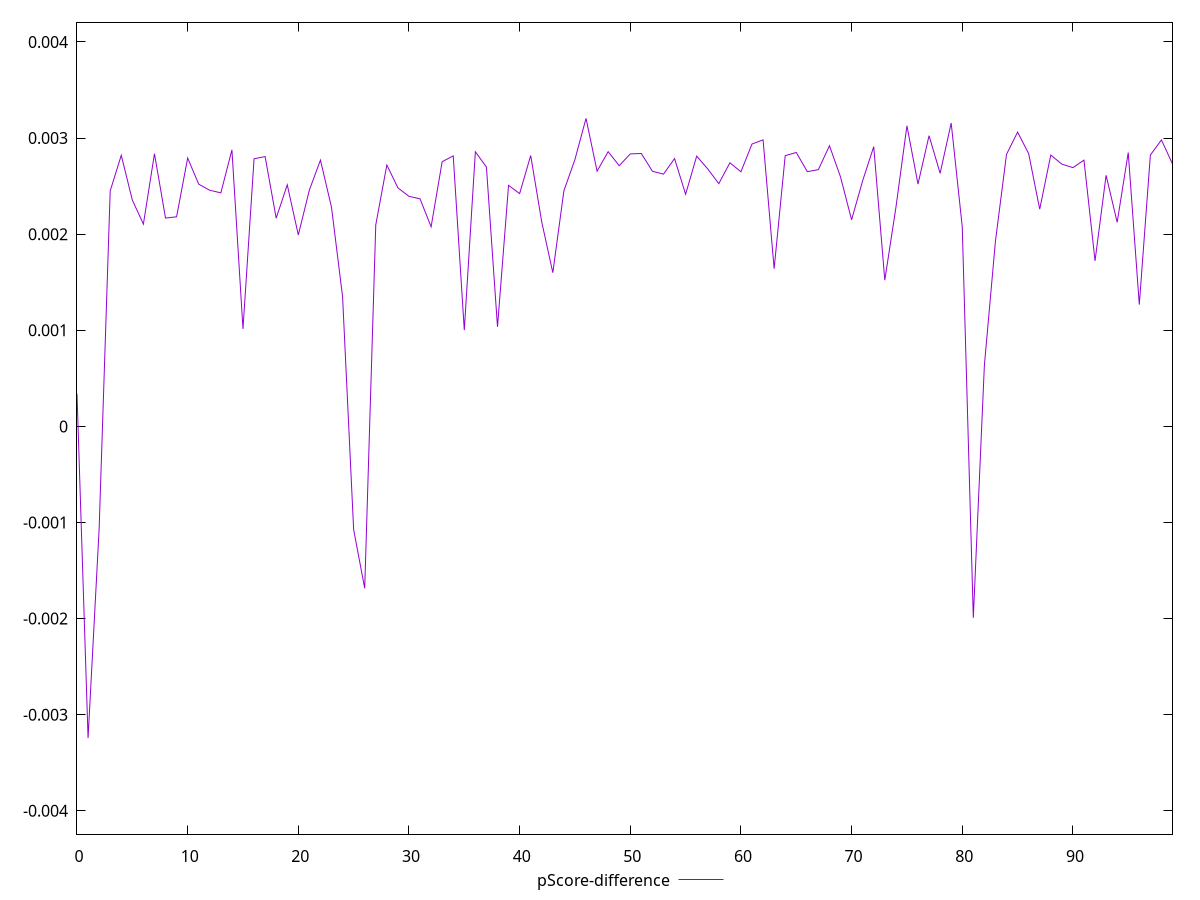 reset

$pScoreDifference <<EOF
0 0.0003396882485443564
1 -0.003242725203871033
2 -0.001068083661624808
3 0.0024506620514581634
4 0.002820746487131154
5 0.0023544317667835157
6 0.0021045942618673763
7 0.0028369655916806735
8 0.0021674382894998345
9 0.002180686587888836
10 0.002792251242752619
11 0.002520051279169211
12 0.0024564130213837743
13 0.0024297445266245887
14 0.002877221193798629
15 0.0010139497847878598
16 0.0027840323447378967
17 0.00280759881780579
18 0.002165871529613006
19 0.0025137785978065486
20 0.001992060999118972
21 0.0024591860294737033
22 0.0027707850034401904
23 0.002278820016418881
24 0.0013499158845609038
25 -0.0010737150735432577
26 -0.0016849517042305528
27 0.002096379606348231
28 0.0027200414190263755
29 0.0024817600732292
30 0.002393550472477468
31 0.002367454561767568
32 0.0020766841060959607
33 0.0027542662207490354
34 0.0028144014799571515
35 0.0010015940504133347
36 0.002857716966196966
37 0.0026977237774412632
38 0.0010357816297656974
39 0.002507791662340386
40 0.002422331265360178
41 0.002818367578254044
42 0.002126509252208697
43 0.0015991745448336037
44 0.0024507794493602297
45 0.002777840000291243
46 0.0032045250245259504
47 0.0026555087075817996
48 0.0028583940510011896
49 0.0027123363245298293
50 0.0028353474466615847
51 0.0028392025073482596
52 0.0026547028272052575
53 0.002624379065142346
54 0.002786595010818238
55 0.0024150520520356267
56 0.002811726314291496
57 0.0026791233209770837
58 0.0025257645766912917
59 0.0027425158449979614
60 0.0026497510365250942
61 0.002938080662451492
62 0.0029811962375142498
63 0.0016398707702149906
64 0.0028167813264731167
65 0.0028500298678306724
66 0.0026500965874716176
67 0.0026719579030634044
68 0.00291997005270761
69 0.002595587394793597
70 0.0021493467657131005
71 0.0025563281465652565
72 0.002910524739434539
73 0.0015216403751510121
74 0.0022738151030017306
75 0.003127984828920294
76 0.0025212175106614776
77 0.003024678145938209
78 0.0026332663423220826
79 0.0031561434039140135
80 0.002076878241881519
81 -0.0019914278045849443
82 0.0006355289344985859
83 0.0019274681909176028
84 0.002830369658616605
85 0.0030620000401740954
86 0.0028386269123592545
87 0.0022600815333211344
88 0.0028230939495047513
89 0.002728694651309538
90 0.0026923807742661454
91 0.0027702158379205866
92 0.0017220071388019953
93 0.0026124137913119405
94 0.002123019616784738
95 0.002849465161959719
96 0.0012667683293782206
97 0.0028234645513707246
98 0.0029805274904428636
99 0.002731172630693779
EOF

set key outside below
set xrange [0:99]
set yrange [-0.004242725203871033:0.0042045250245259505]
set trange [-0.004242725203871033:0.0042045250245259505]
set terminal svg size 640, 500 enhanced background rgb 'white'
set output "report_00019_2021-02-10T18-14-37.922Z//first-cpu-idle/samples/pages+cached/pScore-difference/values.svg"

plot $pScoreDifference title "pScore-difference" with line

reset
